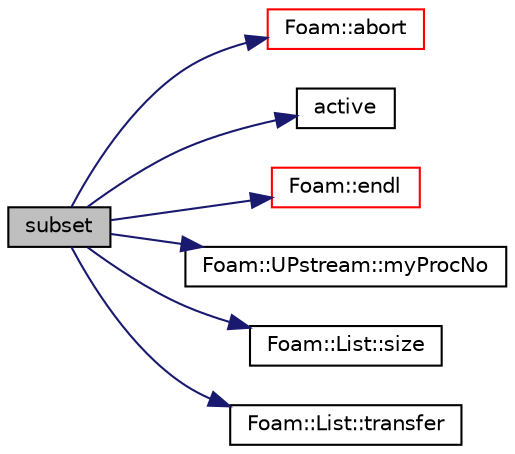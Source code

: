 digraph "subset"
{
  bgcolor="transparent";
  edge [fontname="Helvetica",fontsize="10",labelfontname="Helvetica",labelfontsize="10"];
  node [fontname="Helvetica",fontsize="10",shape=record];
  rankdir="LR";
  Node3688 [label="subset",height=0.2,width=0.4,color="black", fillcolor="grey75", style="filled", fontcolor="black"];
  Node3688 -> Node3689 [color="midnightblue",fontsize="10",style="solid",fontname="Helvetica"];
  Node3689 [label="Foam::abort",height=0.2,width=0.4,color="red",URL="$a21851.html#a447107a607d03e417307c203fa5fb44b"];
  Node3688 -> Node3734 [color="midnightblue",fontsize="10",style="solid",fontname="Helvetica"];
  Node3734 [label="active",height=0.2,width=0.4,color="black",URL="$a22421.html#ad9735e23cb0888fb98e1c5893aecff7e",tooltip="Is there unrefinement history? "];
  Node3688 -> Node3696 [color="midnightblue",fontsize="10",style="solid",fontname="Helvetica"];
  Node3696 [label="Foam::endl",height=0.2,width=0.4,color="red",URL="$a21851.html#a2db8fe02a0d3909e9351bb4275b23ce4",tooltip="Add newline and flush stream. "];
  Node3688 -> Node3735 [color="midnightblue",fontsize="10",style="solid",fontname="Helvetica"];
  Node3735 [label="Foam::UPstream::myProcNo",height=0.2,width=0.4,color="black",URL="$a27377.html#afc74d89573de32a3032c916f8cdd1733",tooltip="Number of this process (starting from masterNo() = 0) "];
  Node3688 -> Node3736 [color="midnightblue",fontsize="10",style="solid",fontname="Helvetica"];
  Node3736 [label="Foam::List::size",height=0.2,width=0.4,color="black",URL="$a26833.html#a8a5f6fa29bd4b500caf186f60245b384",tooltip="Override size to be inconsistent with allocated storage. "];
  Node3688 -> Node3737 [color="midnightblue",fontsize="10",style="solid",fontname="Helvetica"];
  Node3737 [label="Foam::List::transfer",height=0.2,width=0.4,color="black",URL="$a26833.html#a25ad1d2084d16b234b0cf91c07e832c0",tooltip="Transfer the contents of the argument List into this list. "];
}
